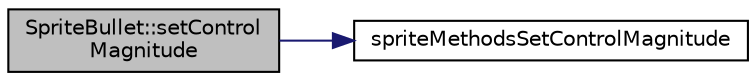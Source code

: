 digraph "SpriteBullet::setControlMagnitude"
{
 // LATEX_PDF_SIZE
  edge [fontname="Helvetica",fontsize="10",labelfontname="Helvetica",labelfontsize="10"];
  node [fontname="Helvetica",fontsize="10",shape=record];
  rankdir="LR";
  Node1 [label="SpriteBullet::setControl\lMagnitude",height=0.2,width=0.4,color="black", fillcolor="grey75", style="filled", fontcolor="black",tooltip=" "];
  Node1 -> Node2 [color="midnightblue",fontsize="10",style="solid"];
  Node2 [label="spriteMethodsSetControlMagnitude",height=0.2,width=0.4,color="black", fillcolor="white", style="filled",URL="$_sprite_methods_8cpp.html#a9edbed78645deb6d2e2e90dcf6737412",tooltip=" "];
}
